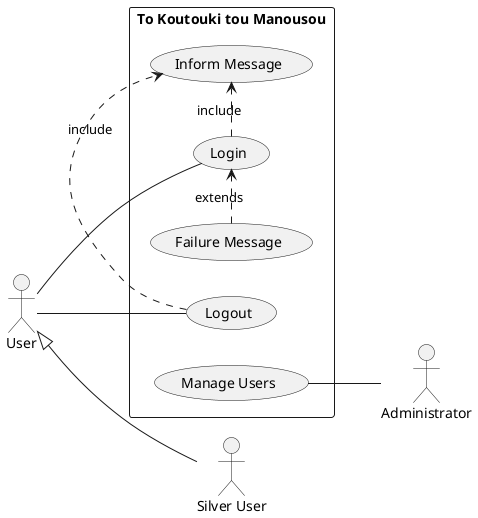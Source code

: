 @startuml

left to right direction

actor "User" as usr
actor "Silver User" as s_usr
actor "Administrator" as admin

rectangle "To Koutouki tou Manousou" {
  usecase "Login" as UC1
  usecase "Logout" as UC2
  usecase "Manage Users" as UC3
  usecase "Inform Message" as UC4
  usecase "Failure Message" as UC5
}

usr -- UC1
usr -- UC2
admin -up- UC3

UC1 .> UC4 : include
UC2 .> UC4 : include
UC5 .> UC1 : extends

usr <|-- s_usr



















@enduml

